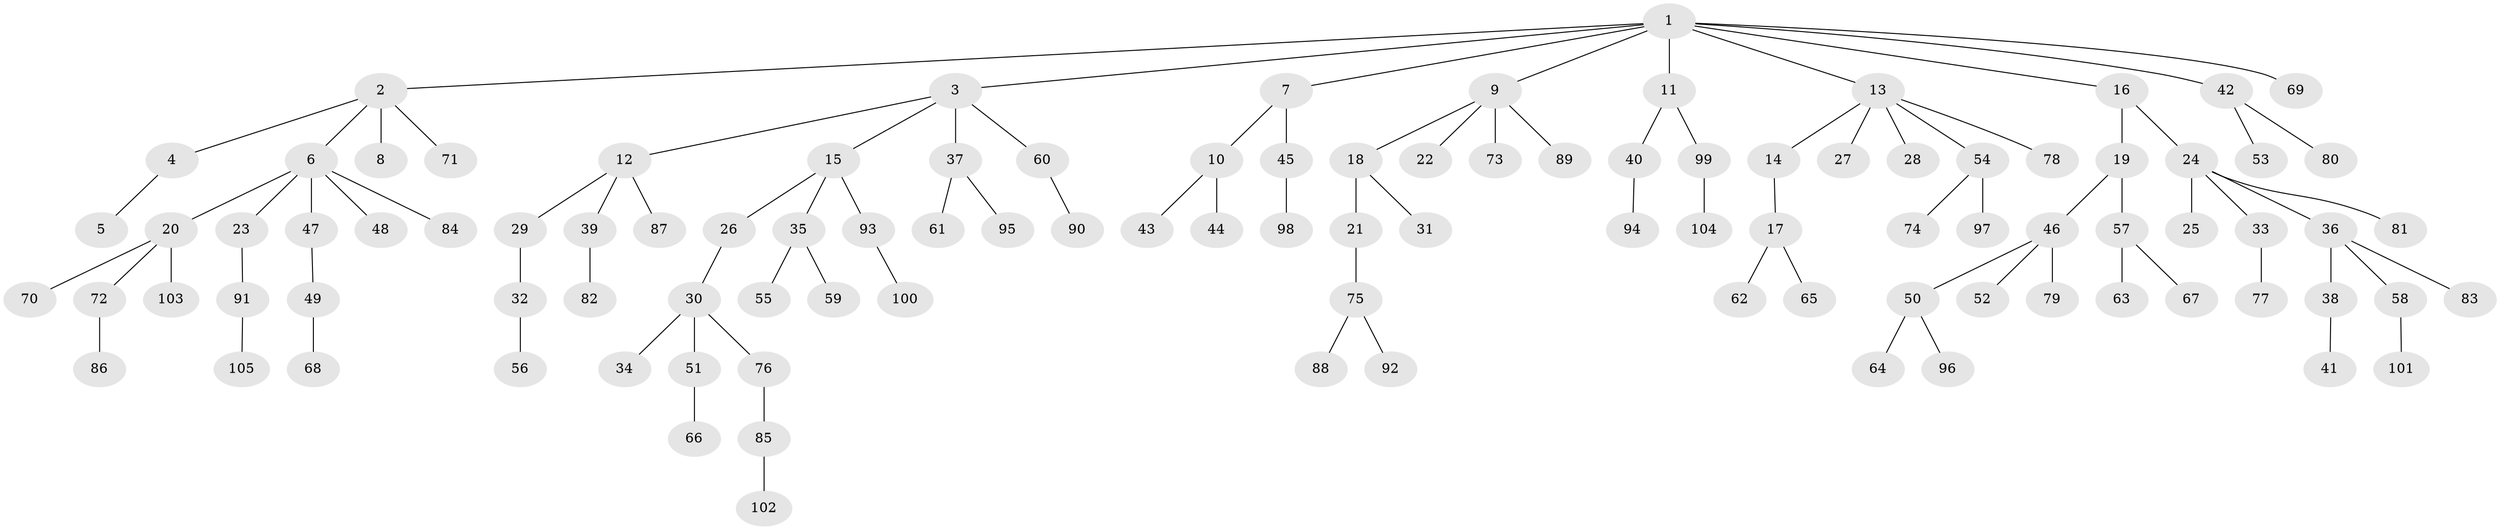// coarse degree distribution, {12: 0.014084507042253521, 4: 0.07042253521126761, 5: 0.04225352112676056, 1: 0.6197183098591549, 6: 0.014084507042253521, 3: 0.1267605633802817, 2: 0.11267605633802817}
// Generated by graph-tools (version 1.1) at 2025/42/03/06/25 10:42:03]
// undirected, 105 vertices, 104 edges
graph export_dot {
graph [start="1"]
  node [color=gray90,style=filled];
  1;
  2;
  3;
  4;
  5;
  6;
  7;
  8;
  9;
  10;
  11;
  12;
  13;
  14;
  15;
  16;
  17;
  18;
  19;
  20;
  21;
  22;
  23;
  24;
  25;
  26;
  27;
  28;
  29;
  30;
  31;
  32;
  33;
  34;
  35;
  36;
  37;
  38;
  39;
  40;
  41;
  42;
  43;
  44;
  45;
  46;
  47;
  48;
  49;
  50;
  51;
  52;
  53;
  54;
  55;
  56;
  57;
  58;
  59;
  60;
  61;
  62;
  63;
  64;
  65;
  66;
  67;
  68;
  69;
  70;
  71;
  72;
  73;
  74;
  75;
  76;
  77;
  78;
  79;
  80;
  81;
  82;
  83;
  84;
  85;
  86;
  87;
  88;
  89;
  90;
  91;
  92;
  93;
  94;
  95;
  96;
  97;
  98;
  99;
  100;
  101;
  102;
  103;
  104;
  105;
  1 -- 2;
  1 -- 3;
  1 -- 7;
  1 -- 9;
  1 -- 11;
  1 -- 13;
  1 -- 16;
  1 -- 42;
  1 -- 69;
  2 -- 4;
  2 -- 6;
  2 -- 8;
  2 -- 71;
  3 -- 12;
  3 -- 15;
  3 -- 37;
  3 -- 60;
  4 -- 5;
  6 -- 20;
  6 -- 23;
  6 -- 47;
  6 -- 48;
  6 -- 84;
  7 -- 10;
  7 -- 45;
  9 -- 18;
  9 -- 22;
  9 -- 73;
  9 -- 89;
  10 -- 43;
  10 -- 44;
  11 -- 40;
  11 -- 99;
  12 -- 29;
  12 -- 39;
  12 -- 87;
  13 -- 14;
  13 -- 27;
  13 -- 28;
  13 -- 54;
  13 -- 78;
  14 -- 17;
  15 -- 26;
  15 -- 35;
  15 -- 93;
  16 -- 19;
  16 -- 24;
  17 -- 62;
  17 -- 65;
  18 -- 21;
  18 -- 31;
  19 -- 46;
  19 -- 57;
  20 -- 70;
  20 -- 72;
  20 -- 103;
  21 -- 75;
  23 -- 91;
  24 -- 25;
  24 -- 33;
  24 -- 36;
  24 -- 81;
  26 -- 30;
  29 -- 32;
  30 -- 34;
  30 -- 51;
  30 -- 76;
  32 -- 56;
  33 -- 77;
  35 -- 55;
  35 -- 59;
  36 -- 38;
  36 -- 58;
  36 -- 83;
  37 -- 61;
  37 -- 95;
  38 -- 41;
  39 -- 82;
  40 -- 94;
  42 -- 53;
  42 -- 80;
  45 -- 98;
  46 -- 50;
  46 -- 52;
  46 -- 79;
  47 -- 49;
  49 -- 68;
  50 -- 64;
  50 -- 96;
  51 -- 66;
  54 -- 74;
  54 -- 97;
  57 -- 63;
  57 -- 67;
  58 -- 101;
  60 -- 90;
  72 -- 86;
  75 -- 88;
  75 -- 92;
  76 -- 85;
  85 -- 102;
  91 -- 105;
  93 -- 100;
  99 -- 104;
}
